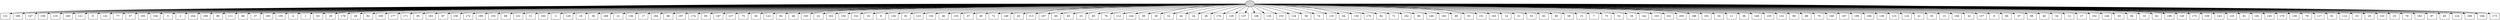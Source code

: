 digraph G {
0[style=filled, fillcolor=grey82, label=""];
1[shape=box,style=filled, fillcolor=white,label="131\n"];
2[shape=box,style=filled, fillcolor=white,label="180\n"];
3[shape=box,style=filled, fillcolor=white,label="147\n"];
4[shape=box,style=filled, fillcolor=white,label="159\n"];
5[shape=box,style=filled, fillcolor=white,label="110\n"];
6[shape=box,style=filled, fillcolor=white,label="169\n"];
7[shape=box,style=filled, fillcolor=white,label="121\n"];
8[shape=box,style=filled, fillcolor=white,label="9\n"];
9[shape=box,style=filled, fillcolor=white,label="141\n"];
10[shape=box,style=filled, fillcolor=white,label="77\n"];
11[shape=box,style=filled, fillcolor=white,label="57\n"];
12[shape=box,style=filled, fillcolor=white,label="195\n"];
13[shape=box,style=filled, fillcolor=white,label="104\n"];
14[shape=box,style=filled, fillcolor=white,label="5\n"];
15[shape=box,style=filled, fillcolor=white,label="2\n"];
16[shape=box,style=filled, fillcolor=white,label="164\n"];
17[shape=box,style=filled, fillcolor=white,label="190\n"];
18[shape=box,style=filled, fillcolor=white,label="90\n"];
19[shape=box,style=filled, fillcolor=white,label="111\n"];
20[shape=box,style=filled, fillcolor=white,label="68\n"];
21[shape=box,style=filled, fillcolor=white,label="37\n"];
22[shape=box,style=filled, fillcolor=white,label="185\n"];
23[shape=box,style=filled, fillcolor=white,label="100\n"];
24[shape=box,style=filled, fillcolor=white,label="4\n"];
25[shape=box,style=filled, fillcolor=white,label="1\n"];
26[shape=box,style=filled, fillcolor=white,label="63\n"];
27[shape=box,style=filled, fillcolor=white,label="29\n"];
28[shape=box,style=filled, fillcolor=white,label="178\n"];
29[shape=box,style=filled, fillcolor=white,label="28\n"];
30[shape=box,style=filled, fillcolor=white,label="92\n"];
31[shape=box,style=filled, fillcolor=white,label="109\n"];
32[shape=box,style=filled, fillcolor=white,label="177\n"];
33[shape=box,style=filled, fillcolor=white,label="171\n"];
34[shape=box,style=filled, fillcolor=white,label="95\n"];
35[shape=box,style=filled, fillcolor=white,label="183\n"];
36[shape=box,style=filled, fillcolor=white,label="87\n"];
37[shape=box,style=filled, fillcolor=white,label="156\n"];
38[shape=box,style=filled, fillcolor=white,label="172\n"];
39[shape=box,style=filled, fillcolor=white,label="189\n"];
40[shape=box,style=filled, fillcolor=white,label="155\n"];
41[shape=box,style=filled, fillcolor=white,label="69\n"];
42[shape=box,style=filled, fillcolor=white,label="101\n"];
43[shape=box,style=filled, fillcolor=white,label="51\n"];
44[shape=box,style=filled, fillcolor=white,label="160\n"];
45[shape=box,style=filled, fillcolor=white,label="3\n"];
46[shape=box,style=filled, fillcolor=white,label="129\n"];
47[shape=box,style=filled, fillcolor=white,label="19\n"];
48[shape=box,style=filled, fillcolor=white,label="38\n"];
49[shape=box,style=filled, fillcolor=white,label="188\n"];
50[shape=box,style=filled, fillcolor=white,label="21\n"];
51[shape=box,style=filled, fillcolor=white,label="136\n"];
52[shape=box,style=filled, fillcolor=white,label="17\n"];
53[shape=box,style=filled, fillcolor=white,label="184\n"];
54[shape=box,style=filled, fillcolor=white,label="86\n"];
55[shape=box,style=filled, fillcolor=white,label="197\n"];
56[shape=box,style=filled, fillcolor=white,label="174\n"];
57[shape=box,style=filled, fillcolor=white,label="93\n"];
58[shape=box,style=filled, fillcolor=white,label="187\n"];
59[shape=box,style=filled, fillcolor=white,label="127\n"];
60[shape=box,style=filled, fillcolor=white,label="75\n"];
61[shape=box,style=filled, fillcolor=white,label="30\n"];
62[shape=box,style=filled, fillcolor=white,label="122\n"];
63[shape=box,style=filled, fillcolor=white,label="94\n"];
64[shape=box,style=filled, fillcolor=white,label="48\n"];
65[shape=box,style=filled, fillcolor=white,label="193\n"];
66[shape=box,style=filled, fillcolor=white,label="22\n"];
67[shape=box,style=filled, fillcolor=white,label="162\n"];
68[shape=box,style=filled, fillcolor=white,label="150\n"];
69[shape=box,style=filled, fillcolor=white,label="152\n"];
70[shape=box,style=filled, fillcolor=white,label="16\n"];
71[shape=box,style=filled, fillcolor=white,label="8\n"];
72[shape=box,style=filled, fillcolor=white,label="126\n"];
73[shape=box,style=filled, fillcolor=white,label="81\n"];
74[shape=box,style=filled, fillcolor=white,label="123\n"];
75[shape=box,style=filled, fillcolor=white,label="154\n"];
76[shape=box,style=filled, fillcolor=white,label="46\n"];
77[shape=box,style=filled, fillcolor=white,label="135\n"];
78[shape=box,style=filled, fillcolor=white,label="47\n"];
79[shape=box,style=filled, fillcolor=white,label="49\n"];
80[shape=box,style=filled, fillcolor=white,label="72\n"];
81[shape=box,style=filled, fillcolor=white,label="149\n"];
82[shape=box,style=filled, fillcolor=white,label="43\n"];
83[shape=box,style=filled, fillcolor=white,label="113\n"];
84[shape=box,style=filled, fillcolor=white,label="107\n"];
85[shape=box,style=filled, fillcolor=white,label="60\n"];
86[shape=box,style=filled, fillcolor=white,label="65\n"];
87[shape=box,style=filled, fillcolor=white,label="23\n"];
88[shape=box,style=filled, fillcolor=white,label="85\n"];
89[shape=box,style=filled, fillcolor=white,label="76\n"];
90[shape=box,style=filled, fillcolor=white,label="112\n"];
91[shape=box,style=filled, fillcolor=white,label="144\n"];
92[shape=box,style=filled, fillcolor=white,label="59\n"];
93[shape=box,style=filled, fillcolor=white,label="39\n"];
94[shape=box,style=filled, fillcolor=white,label="32\n"];
95[shape=box,style=filled, fillcolor=white,label="44\n"];
96[shape=box,style=filled, fillcolor=white,label="24\n"];
97[shape=box,style=filled, fillcolor=white,label="26\n"];
98[shape=box,style=filled, fillcolor=white,label="176\n"];
99[shape=box,style=filled, fillcolor=white,label="128\n"];
100[shape=box,style=filled, fillcolor=white,label="137\n"];
101[shape=box,style=filled, fillcolor=white,label="106\n"];
102[shape=box,style=filled, fillcolor=white,label="118\n"];
103[shape=box,style=filled, fillcolor=white,label="153\n"];
104[shape=box,style=filled, fillcolor=white,label="134\n"];
105[shape=box,style=filled, fillcolor=white,label="58\n"];
106[shape=box,style=filled, fillcolor=white,label="74\n"];
107[shape=box,style=filled, fillcolor=white,label="119\n"];
108[shape=box,style=filled, fillcolor=white,label="64\n"];
109[shape=box,style=filled, fillcolor=white,label="130\n"];
110[shape=box,style=filled, fillcolor=white,label="170\n"];
111[shape=box,style=filled, fillcolor=white,label="82\n"];
112[shape=box,style=filled, fillcolor=white,label="71\n"];
113[shape=box,style=filled, fillcolor=white,label="192\n"];
114[shape=box,style=filled, fillcolor=white,label="96\n"];
115[shape=box,style=filled, fillcolor=white,label="146\n"];
116[shape=box,style=filled, fillcolor=white,label="165\n"];
117[shape=box,style=filled, fillcolor=white,label="89\n"];
118[shape=box,style=filled, fillcolor=white,label="55\n"];
119[shape=box,style=filled, fillcolor=white,label="151\n"];
120[shape=box,style=filled, fillcolor=white,label="163\n"];
121[shape=box,style=filled, fillcolor=white,label="14\n"];
122[shape=box,style=filled, fillcolor=white,label="31\n"];
123[shape=box,style=filled, fillcolor=white,label="53\n"];
124[shape=box,style=filled, fillcolor=white,label="83\n"];
125[shape=box,style=filled, fillcolor=white,label="80\n"];
126[shape=box,style=filled, fillcolor=white,label="56\n"];
127[shape=box,style=filled, fillcolor=white,label="15\n"];
128[shape=box,style=filled, fillcolor=white,label="7\n"];
129[shape=box,style=filled, fillcolor=white,label="73\n"];
130[shape=box,style=filled, fillcolor=white,label="52\n"];
131[shape=box,style=filled, fillcolor=white,label="18\n"];
132[shape=box,style=filled, fillcolor=white,label="142\n"];
133[shape=box,style=filled, fillcolor=white,label="103\n"];
134[shape=box,style=filled, fillcolor=white,label="161\n"];
135[shape=box,style=filled, fillcolor=white,label="200\n"];
136[shape=box,style=filled, fillcolor=white,label="186\n"];
137[shape=box,style=filled, fillcolor=white,label="191\n"];
138[shape=box,style=filled, fillcolor=white,label="54\n"];
139[shape=box,style=filled, fillcolor=white,label="11\n"];
140[shape=box,style=filled, fillcolor=white,label="36\n"];
141[shape=box,style=filled, fillcolor=white,label="148\n"];
142[shape=box,style=filled, fillcolor=white,label="105\n"];
143[shape=box,style=filled, fillcolor=white,label="132\n"];
144[shape=box,style=filled, fillcolor=white,label="99\n"];
145[shape=box,style=filled, fillcolor=white,label="88\n"];
146[shape=box,style=filled, fillcolor=white,label="70\n"];
147[shape=box,style=filled, fillcolor=white,label="166\n"];
148[shape=box,style=filled, fillcolor=white,label="167\n"];
149[shape=box,style=filled, fillcolor=white,label="199\n"];
150[shape=box,style=filled, fillcolor=white,label="196\n"];
151[shape=box,style=filled, fillcolor=white,label="138\n"];
152[shape=box,style=filled, fillcolor=white,label="115\n"];
153[shape=box,style=filled, fillcolor=white,label="116\n"];
154[shape=box,style=filled, fillcolor=white,label="41\n"];
155[shape=box,style=filled, fillcolor=white,label="35\n"];
156[shape=box,style=filled, fillcolor=white,label="13\n"];
157[shape=box,style=filled, fillcolor=white,label="158\n"];
158[shape=box,style=filled, fillcolor=white,label="42\n"];
159[shape=box,style=filled, fillcolor=white,label="157\n"];
160[shape=box,style=filled, fillcolor=white,label="6\n"];
161[shape=box,style=filled, fillcolor=white,label="66\n"];
162[shape=box,style=filled, fillcolor=white,label="67\n"];
163[shape=box,style=filled, fillcolor=white,label="98\n"];
164[shape=box,style=filled, fillcolor=white,label="40\n"];
165[shape=box,style=filled, fillcolor=white,label="34\n"];
166[shape=box,style=filled, fillcolor=white,label="12\n"];
167[shape=box,style=filled, fillcolor=white,label="27\n"];
168[shape=box,style=filled, fillcolor=white,label="102\n"];
169[shape=box,style=filled, fillcolor=white,label="140\n"];
170[shape=box,style=filled, fillcolor=white,label="50\n"];
171[shape=box,style=filled, fillcolor=white,label="84\n"];
172[shape=box,style=filled, fillcolor=white,label="10\n"];
173[shape=box,style=filled, fillcolor=white,label="62\n"];
174[shape=box,style=filled, fillcolor=white,label="198\n"];
175[shape=box,style=filled, fillcolor=white,label="120\n"];
176[shape=box,style=filled, fillcolor=white,label="175\n"];
177[shape=box,style=filled, fillcolor=white,label="108\n"];
178[shape=box,style=filled, fillcolor=white,label="143\n"];
179[shape=box,style=filled, fillcolor=white,label="125\n"];
180[shape=box,style=filled, fillcolor=white,label="61\n"];
181[shape=box,style=filled, fillcolor=white,label="181\n"];
182[shape=box,style=filled, fillcolor=white,label="145\n"];
183[shape=box,style=filled, fillcolor=white,label="179\n"];
184[shape=box,style=filled, fillcolor=white,label="139\n"];
185[shape=box,style=filled, fillcolor=white,label="79\n"];
186[shape=box,style=filled, fillcolor=white,label="117\n"];
187[shape=box,style=filled, fillcolor=white,label="91\n"];
188[shape=box,style=filled, fillcolor=white,label="114\n"];
189[shape=box,style=filled, fillcolor=white,label="33\n"];
190[shape=box,style=filled, fillcolor=white,label="20\n"];
191[shape=box,style=filled, fillcolor=white,label="133\n"];
192[shape=box,style=filled, fillcolor=white,label="25\n"];
193[shape=box,style=filled, fillcolor=white,label="78\n"];
194[shape=box,style=filled, fillcolor=white,label="182\n"];
195[shape=box,style=filled, fillcolor=white,label="97\n"];
196[shape=box,style=filled, fillcolor=white,label="45\n"];
197[shape=box,style=filled, fillcolor=white,label="124\n"];
198[shape=box,style=filled, fillcolor=white,label="168\n"];
199[shape=box,style=filled, fillcolor=white,label="194\n"];
200[shape=box,style=filled, fillcolor=white,label="173\n"];
0->1 ;
0->2 ;
0->3 ;
0->4 ;
0->5 ;
0->6 ;
0->7 ;
0->8 ;
0->9 ;
0->10 ;
0->11 ;
0->12 ;
0->13 ;
0->14 ;
0->15 ;
0->16 ;
0->17 ;
0->18 ;
0->19 ;
0->20 ;
0->21 ;
0->22 ;
0->23 ;
0->24 ;
0->25 ;
0->26 ;
0->27 ;
0->28 ;
0->29 ;
0->30 ;
0->31 ;
0->32 ;
0->33 ;
0->34 ;
0->35 ;
0->36 ;
0->37 ;
0->38 ;
0->39 ;
0->40 ;
0->41 ;
0->42 ;
0->43 ;
0->44 ;
0->45 ;
0->46 ;
0->47 ;
0->48 ;
0->49 ;
0->50 ;
0->51 ;
0->52 ;
0->53 ;
0->54 ;
0->55 ;
0->56 ;
0->57 ;
0->58 ;
0->59 ;
0->60 ;
0->61 ;
0->62 ;
0->63 ;
0->64 ;
0->65 ;
0->66 ;
0->67 ;
0->68 ;
0->69 ;
0->70 ;
0->71 ;
0->72 ;
0->73 ;
0->74 ;
0->75 ;
0->76 ;
0->77 ;
0->78 ;
0->79 ;
0->80 ;
0->81 ;
0->82 ;
0->83 ;
0->84 ;
0->85 ;
0->86 ;
0->87 ;
0->88 ;
0->89 ;
0->90 ;
0->91 ;
0->92 ;
0->93 ;
0->94 ;
0->95 ;
0->96 ;
0->97 ;
0->98 ;
0->99 ;
0->100 ;
0->101 ;
0->102 ;
0->103 ;
0->104 ;
0->105 ;
0->106 ;
0->107 ;
0->108 ;
0->109 ;
0->110 ;
0->111 ;
0->112 ;
0->113 ;
0->114 ;
0->115 ;
0->116 ;
0->117 ;
0->118 ;
0->119 ;
0->120 ;
0->121 ;
0->122 ;
0->123 ;
0->124 ;
0->125 ;
0->126 ;
0->127 ;
0->128 ;
0->129 ;
0->130 ;
0->131 ;
0->132 ;
0->133 ;
0->134 ;
0->135 ;
0->136 ;
0->137 ;
0->138 ;
0->139 ;
0->140 ;
0->141 ;
0->142 ;
0->143 ;
0->144 ;
0->145 ;
0->146 ;
0->147 ;
0->148 ;
0->149 ;
0->150 ;
0->151 ;
0->152 ;
0->153 ;
0->154 ;
0->155 ;
0->156 ;
0->157 ;
0->158 ;
0->159 ;
0->160 ;
0->161 ;
0->162 ;
0->163 ;
0->164 ;
0->165 ;
0->166 ;
0->167 ;
0->168 ;
0->169 ;
0->170 ;
0->171 ;
0->172 ;
0->173 ;
0->174 ;
0->175 ;
0->176 ;
0->177 ;
0->178 ;
0->179 ;
0->180 ;
0->181 ;
0->182 ;
0->183 ;
0->184 ;
0->185 ;
0->186 ;
0->187 ;
0->188 ;
0->189 ;
0->190 ;
0->191 ;
0->192 ;
0->193 ;
0->194 ;
0->195 ;
0->196 ;
0->197 ;
0->198 ;
0->199 ;
0->200 ;
}

